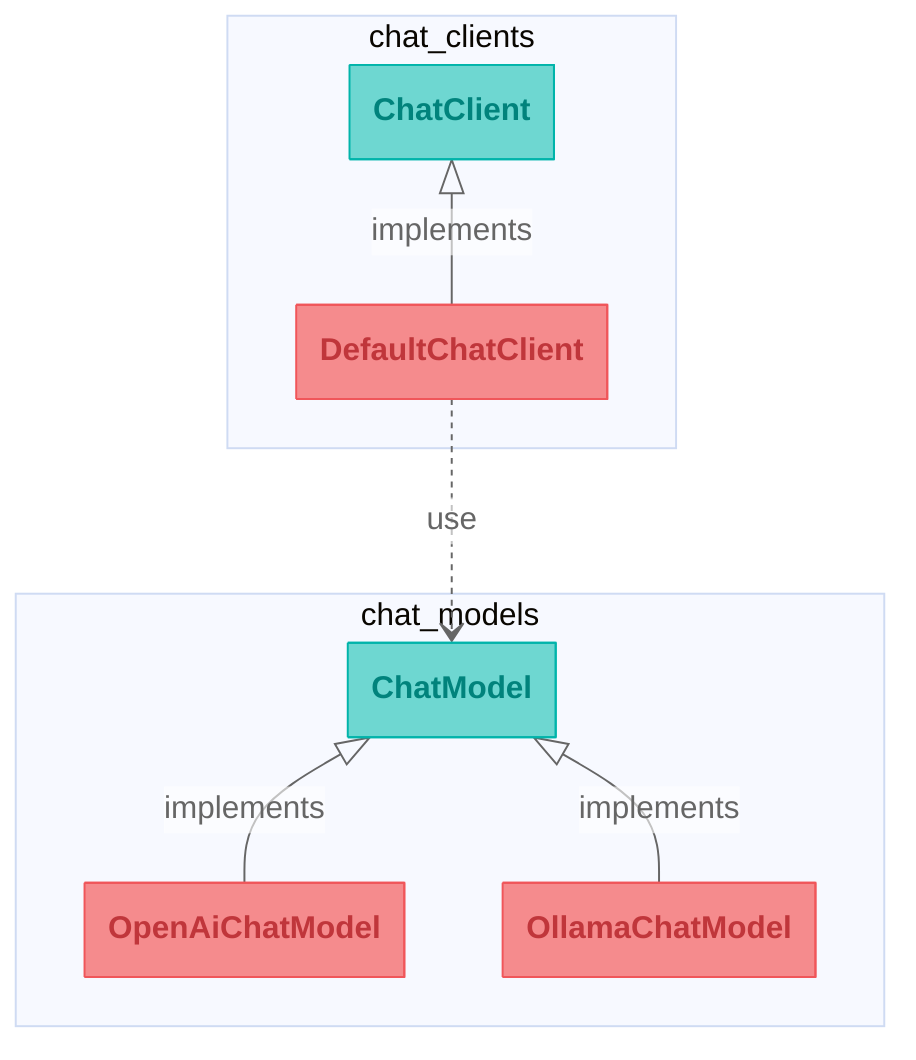 ---
config:
  class:
    hideEmptyMembersBox: true
  theme: 'base'
  themeVariables:
    lineColor: '#666666'
    mainBkg: '#ffffff99'
    classText: '#666666'
---
classDiagram
    namespace chat_clients {
        class ChatClient:::interface
        class DefaultChatClient:::concrete
    }

    namespace chat_models {
        class ChatModel:::interface
        class OpenAiChatModel:::concrete
        class OllamaChatModel:::concrete
    }

    ChatClient <|-- DefaultChatClient : implements
    ChatModel <|-- OpenAiChatModel : implements
    ChatModel <|-- OllamaChatModel : implements

    DefaultChatClient ..> ChatModel : use

    classDef interface fill:#6ed7d1,stroke:#01b4aa,color:#01837c
    classDef concrete fill:#f58b8d,stroke:#f0565a,color:#c0363b